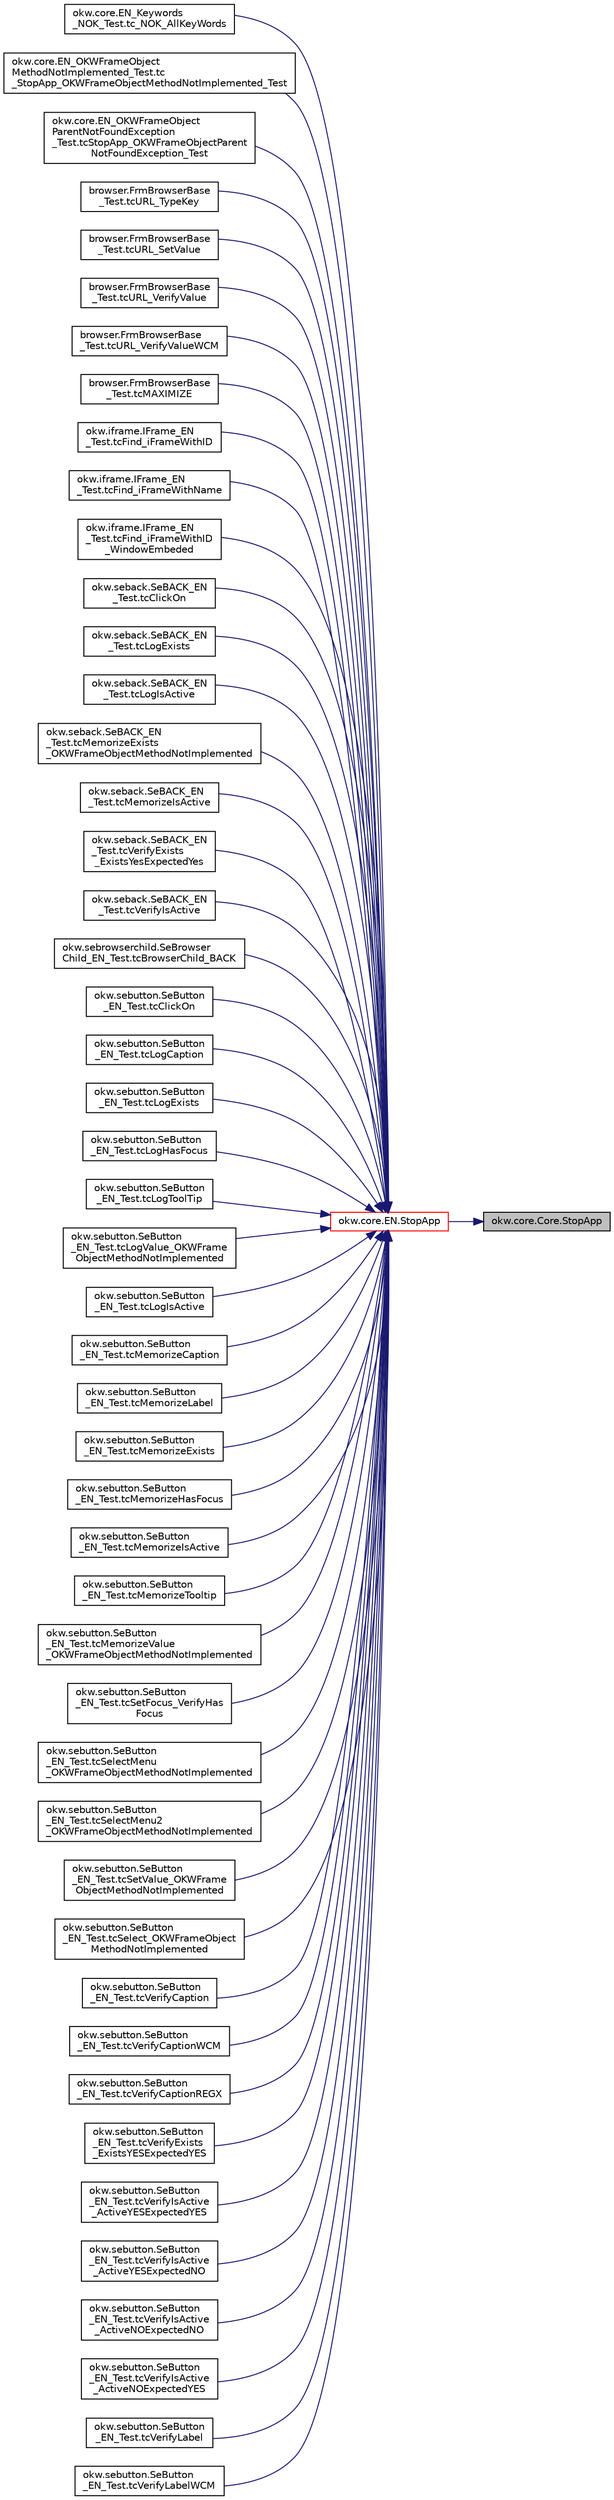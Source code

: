 digraph "okw.core.Core.StopApp"
{
 // INTERACTIVE_SVG=YES
 // LATEX_PDF_SIZE
  edge [fontname="Helvetica",fontsize="10",labelfontname="Helvetica",labelfontsize="10"];
  node [fontname="Helvetica",fontsize="10",shape=record];
  rankdir="RL";
  Node3523 [label="okw.core.Core.StopApp",height=0.2,width=0.4,color="black", fillcolor="grey75", style="filled", fontcolor="black",tooltip="Beendet eine gegebene Anwendung."];
  Node3523 -> Node3524 [dir="back",color="midnightblue",fontsize="10",style="solid",fontname="Helvetica"];
  Node3524 [label="okw.core.EN.StopApp",height=0.2,width=0.4,color="red", fillcolor="white", style="filled",URL="$classokw_1_1core_1_1_e_n.html#aba06d28c60512e1dc55902403abbd3f6",tooltip="Beendet eine gegebene Anwendung."];
  Node3524 -> Node3525 [dir="back",color="midnightblue",fontsize="10",style="solid",fontname="Helvetica"];
  Node3525 [label="okw.core.EN_Keywords\l_NOK_Test.tc_NOK_AllKeyWords",height=0.2,width=0.4,color="black", fillcolor="white", style="filled",URL="$classokw_1_1core_1_1_e_n___keywords___n_o_k___test.html#a81a960a2341dfb0e27da7871291c84dc",tooltip="Prüft methoden aufruf für einen einfachen Click."];
  Node3524 -> Node3526 [dir="back",color="midnightblue",fontsize="10",style="solid",fontname="Helvetica"];
  Node3526 [label="okw.core.EN_OKWFrameObject\lMethodNotImplemented_Test.tc\l_StopApp_OKWFrameObjectMethodNotImplemented_Test",height=0.2,width=0.4,color="black", fillcolor="white", style="filled",URL="$classokw_1_1core_1_1_e_n___o_k_w_frame_object_method_not_implemented___test.html#aa4a223d5b3bbca6172d688d79d5a4b37",tooltip="Prüft ob die Ausnahme OKWFrameObjectMethodNotImplemented von StopApp( AppName ) ausgelöst wird,..."];
  Node3524 -> Node3527 [dir="back",color="midnightblue",fontsize="10",style="solid",fontname="Helvetica"];
  Node3527 [label="okw.core.EN_OKWFrameObject\lParentNotFoundException\l_Test.tcStopApp_OKWFrameObjectParent\lNotFoundException_Test",height=0.2,width=0.4,color="black", fillcolor="white", style="filled",URL="$classokw_1_1core_1_1_e_n___o_k_w_frame_object_parent_not_found_exception___test.html#ae7055b243cb1586845dad1c26a0569b2",tooltip="Prüft ob die Ausnahme OKWFrameObjectParentNotFoundException ausgelöst wird, wenn das Frame zur gegebe..."];
  Node3524 -> Node3528 [dir="back",color="midnightblue",fontsize="10",style="solid",fontname="Helvetica"];
  Node3528 [label="browser.FrmBrowserBase\l_Test.tcURL_TypeKey",height=0.2,width=0.4,color="black", fillcolor="white", style="filled",URL="$classbrowser_1_1_frm_browser_base___test.html#a92a9bd4a76e27cda9ad2d68e0707240c",tooltip="Testet das Schlüsselwort TypeKey( FN, Val ) der Klasse SeURL."];
  Node3524 -> Node3529 [dir="back",color="midnightblue",fontsize="10",style="solid",fontname="Helvetica"];
  Node3529 [label="browser.FrmBrowserBase\l_Test.tcURL_SetValue",height=0.2,width=0.4,color="black", fillcolor="white", style="filled",URL="$classbrowser_1_1_frm_browser_base___test.html#aeec8207d2b5d95d4a5df71d83176f06e",tooltip="Testet das Schlüsselwort SetValue( FN ) der Klasse SeURL."];
  Node3524 -> Node3530 [dir="back",color="midnightblue",fontsize="10",style="solid",fontname="Helvetica"];
  Node3530 [label="browser.FrmBrowserBase\l_Test.tcURL_VerifyValue",height=0.2,width=0.4,color="black", fillcolor="white", style="filled",URL="$classbrowser_1_1_frm_browser_base___test.html#ad01c53c3708838d512938da461830fd9",tooltip="Testet das Schlüsselwort VerifyValueWCM( FN ) für das Virtuelle-GUI-Adapter URL Prüfen."];
  Node3524 -> Node3531 [dir="back",color="midnightblue",fontsize="10",style="solid",fontname="Helvetica"];
  Node3531 [label="browser.FrmBrowserBase\l_Test.tcURL_VerifyValueWCM",height=0.2,width=0.4,color="black", fillcolor="white", style="filled",URL="$classbrowser_1_1_frm_browser_base___test.html#a5e58bf20d8282c9d70074171013081fc",tooltip="Testet das Schlüsselwort VerifyValueWCM( FN ) für das Virtuelle-GUI-Adapter URL Prüfen."];
  Node3524 -> Node3532 [dir="back",color="midnightblue",fontsize="10",style="solid",fontname="Helvetica"];
  Node3532 [label="browser.FrmBrowserBase\l_Test.tcMAXIMIZE",height=0.2,width=0.4,color="black", fillcolor="white", style="filled",URL="$classbrowser_1_1_frm_browser_base___test.html#a89cb7ef0c50ef2010d3e5dafa639e54a",tooltip="Testet das Schlüsselwort VerifyValueWCM( FN ) für das Virtuelle-GUI-Adapter URL Prüfen."];
  Node3524 -> Node3533 [dir="back",color="midnightblue",fontsize="10",style="solid",fontname="Helvetica"];
  Node3533 [label="okw.iframe.IFrame_EN\l_Test.tcFind_iFrameWithID",height=0.2,width=0.4,color="black", fillcolor="white", style="filled",URL="$classokw_1_1iframe_1_1_i_frame___e_n___test.html#adee33017452489e5a0ef80aaafb626cc",tooltip="Testet die Implementierung des Schlüsselwortes ClickOn( FN ) für Klasse SeBACK ."];
  Node3524 -> Node3534 [dir="back",color="midnightblue",fontsize="10",style="solid",fontname="Helvetica"];
  Node3534 [label="okw.iframe.IFrame_EN\l_Test.tcFind_iFrameWithName",height=0.2,width=0.4,color="black", fillcolor="white", style="filled",URL="$classokw_1_1iframe_1_1_i_frame___e_n___test.html#aab35fb15a8b81f6ff5ac834683b47b7d",tooltip="Testet die Implementierung des Schlüsselwortes ClickOn( FN ) für Klasse SeBACK ."];
  Node3524 -> Node3535 [dir="back",color="midnightblue",fontsize="10",style="solid",fontname="Helvetica"];
  Node3535 [label="okw.iframe.IFrame_EN\l_Test.tcFind_iFrameWithID\l_WindowEmbeded",height=0.2,width=0.4,color="black", fillcolor="white", style="filled",URL="$classokw_1_1iframe_1_1_i_frame___e_n___test.html#ade87d4affe77d15eee6cfc4300957347",tooltip="Testet die Implementierung des Schlüsselwortes ClickOn( FN ) für Klasse SeBACK ."];
  Node3524 -> Node3536 [dir="back",color="midnightblue",fontsize="10",style="solid",fontname="Helvetica"];
  Node3536 [label="okw.seback.SeBACK_EN\l_Test.tcClickOn",height=0.2,width=0.4,color="black", fillcolor="white", style="filled",URL="$classokw_1_1seback_1_1_se_b_a_c_k___e_n___test.html#a38cc17dd93bc6675ac5c9000bb7b2f88",tooltip="Testet die Implementierung des Schlüsselwortes ClickOn( FN ) für Klasse SeBACK ."];
  Node3524 -> Node3537 [dir="back",color="midnightblue",fontsize="10",style="solid",fontname="Helvetica"];
  Node3537 [label="okw.seback.SeBACK_EN\l_Test.tcLogExists",height=0.2,width=0.4,color="black", fillcolor="white", style="filled",URL="$classokw_1_1seback_1_1_se_b_a_c_k___e_n___test.html#a328f0ccee0d9b948a31bbfce4c4aa10e",tooltip="Testet das Schlüsselwort LogExists( FN ) eines SeBACK Prüfen."];
  Node3524 -> Node3538 [dir="back",color="midnightblue",fontsize="10",style="solid",fontname="Helvetica"];
  Node3538 [label="okw.seback.SeBACK_EN\l_Test.tcLogIsActive",height=0.2,width=0.4,color="black", fillcolor="white", style="filled",URL="$classokw_1_1seback_1_1_se_b_a_c_k___e_n___test.html#a16617deac0f9bd9cd3a4670e4386e26e",tooltip="Teste das Schlüsselwort LogIsActive( FN ) eines SeBACK prüfen."];
  Node3524 -> Node3539 [dir="back",color="midnightblue",fontsize="10",style="solid",fontname="Helvetica"];
  Node3539 [label="okw.seback.SeBACK_EN\l_Test.tcMemorizeExists\l_OKWFrameObjectMethodNotImplemented",height=0.2,width=0.4,color="black", fillcolor="white", style="filled",URL="$classokw_1_1seback_1_1_se_b_a_c_k___e_n___test.html#ab13dca1b94071e39324f8a6cd3dd5509",tooltip="Testet das Schlüsselwort MemorizeExists( FN, Val ) eines SeBACK Prüfen."];
  Node3524 -> Node3540 [dir="back",color="midnightblue",fontsize="10",style="solid",fontname="Helvetica"];
  Node3540 [label="okw.seback.SeBACK_EN\l_Test.tcMemorizeIsActive",height=0.2,width=0.4,color="black", fillcolor="white", style="filled",URL="$classokw_1_1seback_1_1_se_b_a_c_k___e_n___test.html#a26f50cce35ba3ae3962f7960f014d22e",tooltip="Teste das Schlüsselwort MemorizeIsActive( FN, MemKey ) eines SeBACK Prüfen."];
  Node3524 -> Node3541 [dir="back",color="midnightblue",fontsize="10",style="solid",fontname="Helvetica"];
  Node3541 [label="okw.seback.SeBACK_EN\l_Test.tcVerifyExists\l_ExistsYesExpectedYes",height=0.2,width=0.4,color="black", fillcolor="white", style="filled",URL="$classokw_1_1seback_1_1_se_b_a_c_k___e_n___test.html#a269e83d8c08548f4bbf51e23b6028d2c",tooltip="Prüft ob das BACK existiert."];
  Node3524 -> Node3542 [dir="back",color="midnightblue",fontsize="10",style="solid",fontname="Helvetica"];
  Node3542 [label="okw.seback.SeBACK_EN\l_Test.tcVerifyIsActive",height=0.2,width=0.4,color="black", fillcolor="white", style="filled",URL="$classokw_1_1seback_1_1_se_b_a_c_k___e_n___test.html#ae2ad17e7df44576ea48e8f1fb361021a",tooltip="Prüft, ob die Methode VerifyIsActive für BACK implementiert ist."];
  Node3524 -> Node3543 [dir="back",color="midnightblue",fontsize="10",style="solid",fontname="Helvetica"];
  Node3543 [label="okw.sebrowserchild.SeBrowser\lChild_EN_Test.tcBrowserChild_BACK",height=0.2,width=0.4,color="black", fillcolor="white", style="filled",URL="$classokw_1_1sebrowserchild_1_1_se_browser_child___e_n___test.html#a5cc12c26fcd5f8f30e7feabeffc1f88d",tooltip="Prüft ob bei nicht vorhandenem Browserchild die Exception \"\" ausgelöst wird."];
  Node3524 -> Node3544 [dir="back",color="midnightblue",fontsize="10",style="solid",fontname="Helvetica"];
  Node3544 [label="okw.sebutton.SeButton\l_EN_Test.tcClickOn",height=0.2,width=0.4,color="black", fillcolor="white", style="filled",URL="$classokw_1_1sebutton_1_1_se_button___e_n___test.html#a3e53bc3783c7938da9f5c0a65fe5970f",tooltip="Test des Schlüsselwortes ClickOn für den GUI-Adapter SeButton."];
  Node3524 -> Node3545 [dir="back",color="midnightblue",fontsize="10",style="solid",fontname="Helvetica"];
  Node3545 [label="okw.sebutton.SeButton\l_EN_Test.tcLogCaption",height=0.2,width=0.4,color="black", fillcolor="white", style="filled",URL="$classokw_1_1sebutton_1_1_se_button___e_n___test.html#a8fe328fb1f79caaa269b43131a3d4baa",tooltip="Test des Schlüsselwortes LogCaption für den GUI-Adapter SeButton."];
  Node3524 -> Node3546 [dir="back",color="midnightblue",fontsize="10",style="solid",fontname="Helvetica"];
  Node3546 [label="okw.sebutton.SeButton\l_EN_Test.tcLogExists",height=0.2,width=0.4,color="black", fillcolor="white", style="filled",URL="$classokw_1_1sebutton_1_1_se_button___e_n___test.html#a08e3eb7176a9c95aea0155553e4e3b10",tooltip="Test des Schlüsselwortes LogExists für den GUI-Adapter SeButton."];
  Node3524 -> Node3547 [dir="back",color="midnightblue",fontsize="10",style="solid",fontname="Helvetica"];
  Node3547 [label="okw.sebutton.SeButton\l_EN_Test.tcLogHasFocus",height=0.2,width=0.4,color="black", fillcolor="white", style="filled",URL="$classokw_1_1sebutton_1_1_se_button___e_n___test.html#a99221622b8ba85a679ecf69ad5a02f94",tooltip="Test des Schlüsselwortes LogHasFocus für den GUI-Adapter SeButton."];
  Node3524 -> Node3548 [dir="back",color="midnightblue",fontsize="10",style="solid",fontname="Helvetica"];
  Node3548 [label="okw.sebutton.SeButton\l_EN_Test.tcLogToolTip",height=0.2,width=0.4,color="black", fillcolor="white", style="filled",URL="$classokw_1_1sebutton_1_1_se_button___e_n___test.html#a0bf2de0d0323f0b17646d3b5aedc2d08",tooltip="Test des Schlüsselwortes LogTooltip für den GUI-Adapter SeButton."];
  Node3524 -> Node3549 [dir="back",color="midnightblue",fontsize="10",style="solid",fontname="Helvetica"];
  Node3549 [label="okw.sebutton.SeButton\l_EN_Test.tcLogValue_OKWFrame\lObjectMethodNotImplemented",height=0.2,width=0.4,color="black", fillcolor="white", style="filled",URL="$classokw_1_1sebutton_1_1_se_button___e_n___test.html#a3d6cd146241b650fbfe5f6bf76ccf43d",tooltip="Test des Schlüsselwortes LogTooltip für den GUI-Adapter SeButton."];
  Node3524 -> Node3550 [dir="back",color="midnightblue",fontsize="10",style="solid",fontname="Helvetica"];
  Node3550 [label="okw.sebutton.SeButton\l_EN_Test.tcLogIsActive",height=0.2,width=0.4,color="black", fillcolor="white", style="filled",URL="$classokw_1_1sebutton_1_1_se_button___e_n___test.html#aa90dea1c98fc3a7375ed7a128ea6bdd0",tooltip="Test des Schlüsselwortes LogIsaCTIVE für den GUI-Adapter SeButton."];
  Node3524 -> Node3551 [dir="back",color="midnightblue",fontsize="10",style="solid",fontname="Helvetica"];
  Node3551 [label="okw.sebutton.SeButton\l_EN_Test.tcMemorizeCaption",height=0.2,width=0.4,color="black", fillcolor="white", style="filled",URL="$classokw_1_1sebutton_1_1_se_button___e_n___test.html#ad9ba69c4827cf1549aa931778214cf88",tooltip="Test des Schlüsselwortes MemorizeCaption für den GUI-Adapter SeButton."];
  Node3524 -> Node3552 [dir="back",color="midnightblue",fontsize="10",style="solid",fontname="Helvetica"];
  Node3552 [label="okw.sebutton.SeButton\l_EN_Test.tcMemorizeLabel",height=0.2,width=0.4,color="black", fillcolor="white", style="filled",URL="$classokw_1_1sebutton_1_1_se_button___e_n___test.html#a877e96a4c7163b5c2444c6c7562f0b18",tooltip="Test des Schlüsselwortes MemorizeCaption für den GUI-Adapter SeButton."];
  Node3524 -> Node3553 [dir="back",color="midnightblue",fontsize="10",style="solid",fontname="Helvetica"];
  Node3553 [label="okw.sebutton.SeButton\l_EN_Test.tcMemorizeExists",height=0.2,width=0.4,color="black", fillcolor="white", style="filled",URL="$classokw_1_1sebutton_1_1_se_button___e_n___test.html#a97745013335ff6c2e45d428d6cd7e88d",tooltip="Test des Schlüsselwortes MemorizeExists für den GUI-Adapter SeButton."];
  Node3524 -> Node3554 [dir="back",color="midnightblue",fontsize="10",style="solid",fontname="Helvetica"];
  Node3554 [label="okw.sebutton.SeButton\l_EN_Test.tcMemorizeHasFocus",height=0.2,width=0.4,color="black", fillcolor="white", style="filled",URL="$classokw_1_1sebutton_1_1_se_button___e_n___test.html#ad8ed5051b9d8cb242605889dc7889175",tooltip="Test des Schlüsselwortes MemorizeHasFocus für den GUI-Adapter SeButton."];
  Node3524 -> Node3555 [dir="back",color="midnightblue",fontsize="10",style="solid",fontname="Helvetica"];
  Node3555 [label="okw.sebutton.SeButton\l_EN_Test.tcMemorizeIsActive",height=0.2,width=0.4,color="black", fillcolor="white", style="filled",URL="$classokw_1_1sebutton_1_1_se_button___e_n___test.html#a805c21f2ed3d36163d3d7a621c5d5a12",tooltip="Test des Schlüsselwortes MemorizeIsActive für den GUI-Adapter SeButton."];
  Node3524 -> Node3556 [dir="back",color="midnightblue",fontsize="10",style="solid",fontname="Helvetica"];
  Node3556 [label="okw.sebutton.SeButton\l_EN_Test.tcMemorizeTooltip",height=0.2,width=0.4,color="black", fillcolor="white", style="filled",URL="$classokw_1_1sebutton_1_1_se_button___e_n___test.html#a1b7d1fcec9c0ebb613c49937dd65b058",tooltip="Test des Schlüsselwortes MemorizeTooltip für den GUI-Adapter SeButton."];
  Node3524 -> Node3557 [dir="back",color="midnightblue",fontsize="10",style="solid",fontname="Helvetica"];
  Node3557 [label="okw.sebutton.SeButton\l_EN_Test.tcMemorizeValue\l_OKWFrameObjectMethodNotImplemented",height=0.2,width=0.4,color="black", fillcolor="white", style="filled",URL="$classokw_1_1sebutton_1_1_se_button___e_n___test.html#a0d78b201473773b645cba9916378dd3d",tooltip="Test des Schlüsselwortes MemorizeValue für den GUI-Adapter SeButton."];
  Node3524 -> Node3558 [dir="back",color="midnightblue",fontsize="10",style="solid",fontname="Helvetica"];
  Node3558 [label="okw.sebutton.SeButton\l_EN_Test.tcSetFocus_VerifyHas\lFocus",height=0.2,width=0.4,color="black", fillcolor="white", style="filled",URL="$classokw_1_1sebutton_1_1_se_button___e_n___test.html#a7de5709b01811220ffed45e822d93e64",tooltip="Test des Schlüsselwortes SetFocus und VerifyHasFocus für den GUI-Adapter SeButton."];
  Node3524 -> Node3559 [dir="back",color="midnightblue",fontsize="10",style="solid",fontname="Helvetica"];
  Node3559 [label="okw.sebutton.SeButton\l_EN_Test.tcSelectMenu\l_OKWFrameObjectMethodNotImplemented",height=0.2,width=0.4,color="black", fillcolor="white", style="filled",URL="$classokw_1_1sebutton_1_1_se_button___e_n___test.html#a66af35e908ef16ead06e31f039eeca66",tooltip="Test des Schlüsselwortes SelectMenu( FN ) für den GUI-Adapter SeButton."];
  Node3524 -> Node3560 [dir="back",color="midnightblue",fontsize="10",style="solid",fontname="Helvetica"];
  Node3560 [label="okw.sebutton.SeButton\l_EN_Test.tcSelectMenu2\l_OKWFrameObjectMethodNotImplemented",height=0.2,width=0.4,color="black", fillcolor="white", style="filled",URL="$classokw_1_1sebutton_1_1_se_button___e_n___test.html#a15ad0413684fb6aafa7c6b0b2d20900a",tooltip="Test des Schlüsselwortes SelectMenu( FN, Val ) für den GUI-Adapter SeButton."];
  Node3524 -> Node3561 [dir="back",color="midnightblue",fontsize="10",style="solid",fontname="Helvetica"];
  Node3561 [label="okw.sebutton.SeButton\l_EN_Test.tcSetValue_OKWFrame\lObjectMethodNotImplemented",height=0.2,width=0.4,color="black", fillcolor="white", style="filled",URL="$classokw_1_1sebutton_1_1_se_button___e_n___test.html#abe83c33d0674ffab5fe1773e588ba5e2",tooltip="Test des Schlüsselwortes SetValue( FN, Val ) für den GUI-Adapter SeButton."];
  Node3524 -> Node3562 [dir="back",color="midnightblue",fontsize="10",style="solid",fontname="Helvetica"];
  Node3562 [label="okw.sebutton.SeButton\l_EN_Test.tcSelect_OKWFrameObject\lMethodNotImplemented",height=0.2,width=0.4,color="black", fillcolor="white", style="filled",URL="$classokw_1_1sebutton_1_1_se_button___e_n___test.html#a113d0859bef75843298dd0280167a35f",tooltip="Test des Schlüsselwortes Select( FN, Val ) für den GUI-Adapter SeButton."];
  Node3524 -> Node3563 [dir="back",color="midnightblue",fontsize="10",style="solid",fontname="Helvetica"];
  Node3563 [label="okw.sebutton.SeButton\l_EN_Test.tcVerifyCaption",height=0.2,width=0.4,color="black", fillcolor="white", style="filled",URL="$classokw_1_1sebutton_1_1_se_button___e_n___test.html#ad675563d749261a141dbc4c41705f205",tooltip="Test des Schlüsselwortes VerifyCaption für den GUI-Adapter SeButton."];
  Node3524 -> Node3564 [dir="back",color="midnightblue",fontsize="10",style="solid",fontname="Helvetica"];
  Node3564 [label="okw.sebutton.SeButton\l_EN_Test.tcVerifyCaptionWCM",height=0.2,width=0.4,color="black", fillcolor="white", style="filled",URL="$classokw_1_1sebutton_1_1_se_button___e_n___test.html#aea207732eb62833b0aafca59a270ad4c",tooltip="Test des Schlüsselwortes VerifyCaptionWCM für den GUI-Adapter SeButton."];
  Node3524 -> Node3565 [dir="back",color="midnightblue",fontsize="10",style="solid",fontname="Helvetica"];
  Node3565 [label="okw.sebutton.SeButton\l_EN_Test.tcVerifyCaptionREGX",height=0.2,width=0.4,color="black", fillcolor="white", style="filled",URL="$classokw_1_1sebutton_1_1_se_button___e_n___test.html#ae2b43d3bfbf6757406c0e54569d7924e",tooltip="Test des Schlüsselwortes VerifyCaptionREGX für den GUI-Adapter SeButton."];
  Node3524 -> Node3566 [dir="back",color="midnightblue",fontsize="10",style="solid",fontname="Helvetica"];
  Node3566 [label="okw.sebutton.SeButton\l_EN_Test.tcVerifyExists\l_ExistsYESExpectedYES",height=0.2,width=0.4,color="black", fillcolor="white", style="filled",URL="$classokw_1_1sebutton_1_1_se_button___e_n___test.html#a9d40dc1d8f9f4396f97da30c03a7989c",tooltip="Test des Schlüsselwortes VerifyExists für den GUI-Adapter SeButton."];
  Node3524 -> Node3567 [dir="back",color="midnightblue",fontsize="10",style="solid",fontname="Helvetica"];
  Node3567 [label="okw.sebutton.SeButton\l_EN_Test.tcVerifyIsActive\l_ActiveYESExpectedYES",height=0.2,width=0.4,color="black", fillcolor="white", style="filled",URL="$classokw_1_1sebutton_1_1_se_button___e_n___test.html#a7b7fed7df5cbbfeb6da9ca6def7c82bd",tooltip="Test des Schlüsselwortes VerifyIsActive für den GUI-Adapter SeButton."];
  Node3524 -> Node3568 [dir="back",color="midnightblue",fontsize="10",style="solid",fontname="Helvetica"];
  Node3568 [label="okw.sebutton.SeButton\l_EN_Test.tcVerifyIsActive\l_ActiveYESExpectedNO",height=0.2,width=0.4,color="black", fillcolor="white", style="filled",URL="$classokw_1_1sebutton_1_1_se_button___e_n___test.html#a54ccde493416406858beca5b3cdac7e4",tooltip="Test des Schlüsselwortes VerifyIsActive für den GUI-Adapter SeButton."];
  Node3524 -> Node3569 [dir="back",color="midnightblue",fontsize="10",style="solid",fontname="Helvetica"];
  Node3569 [label="okw.sebutton.SeButton\l_EN_Test.tcVerifyIsActive\l_ActiveNOExpectedNO",height=0.2,width=0.4,color="black", fillcolor="white", style="filled",URL="$classokw_1_1sebutton_1_1_se_button___e_n___test.html#a70fe2059cf4c93da02afa8f9fb72ff22",tooltip="Test des Schlüsselwortes VerifyIsActive für den GUI-Adapter SeButton."];
  Node3524 -> Node3570 [dir="back",color="midnightblue",fontsize="10",style="solid",fontname="Helvetica"];
  Node3570 [label="okw.sebutton.SeButton\l_EN_Test.tcVerifyIsActive\l_ActiveNOExpectedYES",height=0.2,width=0.4,color="black", fillcolor="white", style="filled",URL="$classokw_1_1sebutton_1_1_se_button___e_n___test.html#a479a46bd36c37da9592bcdece6cab18d",tooltip="Test des Schlüsselwortes VerifyIsActive für den GUI-Adapter SeButton."];
  Node3524 -> Node3571 [dir="back",color="midnightblue",fontsize="10",style="solid",fontname="Helvetica"];
  Node3571 [label="okw.sebutton.SeButton\l_EN_Test.tcVerifyLabel",height=0.2,width=0.4,color="black", fillcolor="white", style="filled",URL="$classokw_1_1sebutton_1_1_se_button___e_n___test.html#abad9ff3b3ea03107ad7aa079f3b8fa58",tooltip="Test des Schlüsselwortes VerifyLabel für den GUI-Adapter SeButton."];
  Node3524 -> Node3572 [dir="back",color="midnightblue",fontsize="10",style="solid",fontname="Helvetica"];
  Node3572 [label="okw.sebutton.SeButton\l_EN_Test.tcVerifyLabelWCM",height=0.2,width=0.4,color="black", fillcolor="white", style="filled",URL="$classokw_1_1sebutton_1_1_se_button___e_n___test.html#a8b6784c6df19a9e29079756409afe8b6",tooltip="Test des Schlüsselwortes VerifyLabel für den GUI-Adapter SeButton."];
}
